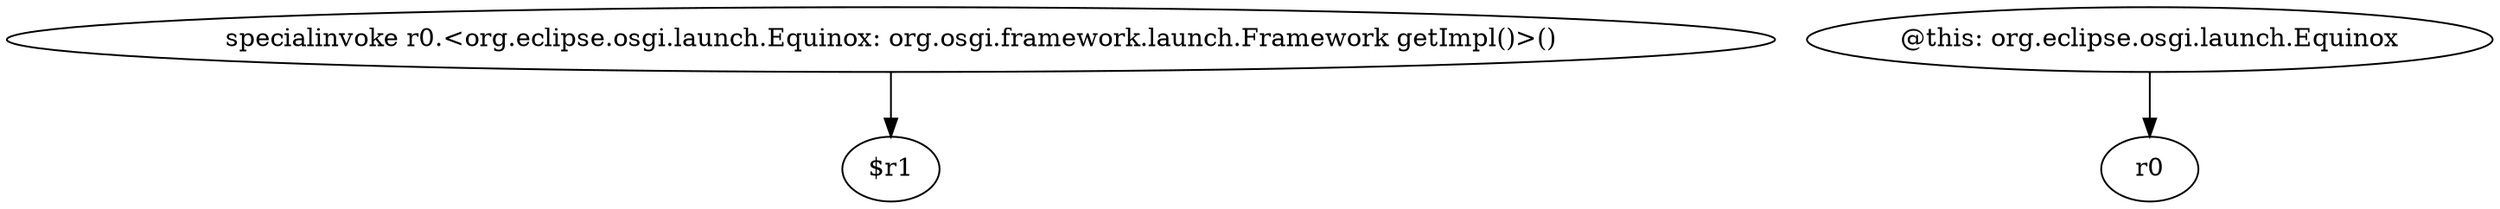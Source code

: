 digraph g {
0[label="specialinvoke r0.<org.eclipse.osgi.launch.Equinox: org.osgi.framework.launch.Framework getImpl()>()"]
1[label="$r1"]
0->1[label=""]
2[label="@this: org.eclipse.osgi.launch.Equinox"]
3[label="r0"]
2->3[label=""]
}